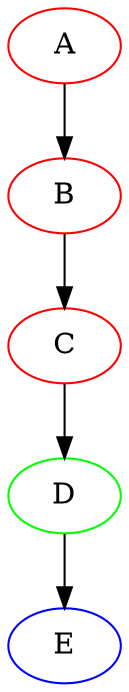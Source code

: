 digraph {
A [color=red]
B [color=red]
C [color=red]
D [color=green]
E [color=blue]
 A -> B
 B -> C
 C -> D
 D -> E
}
